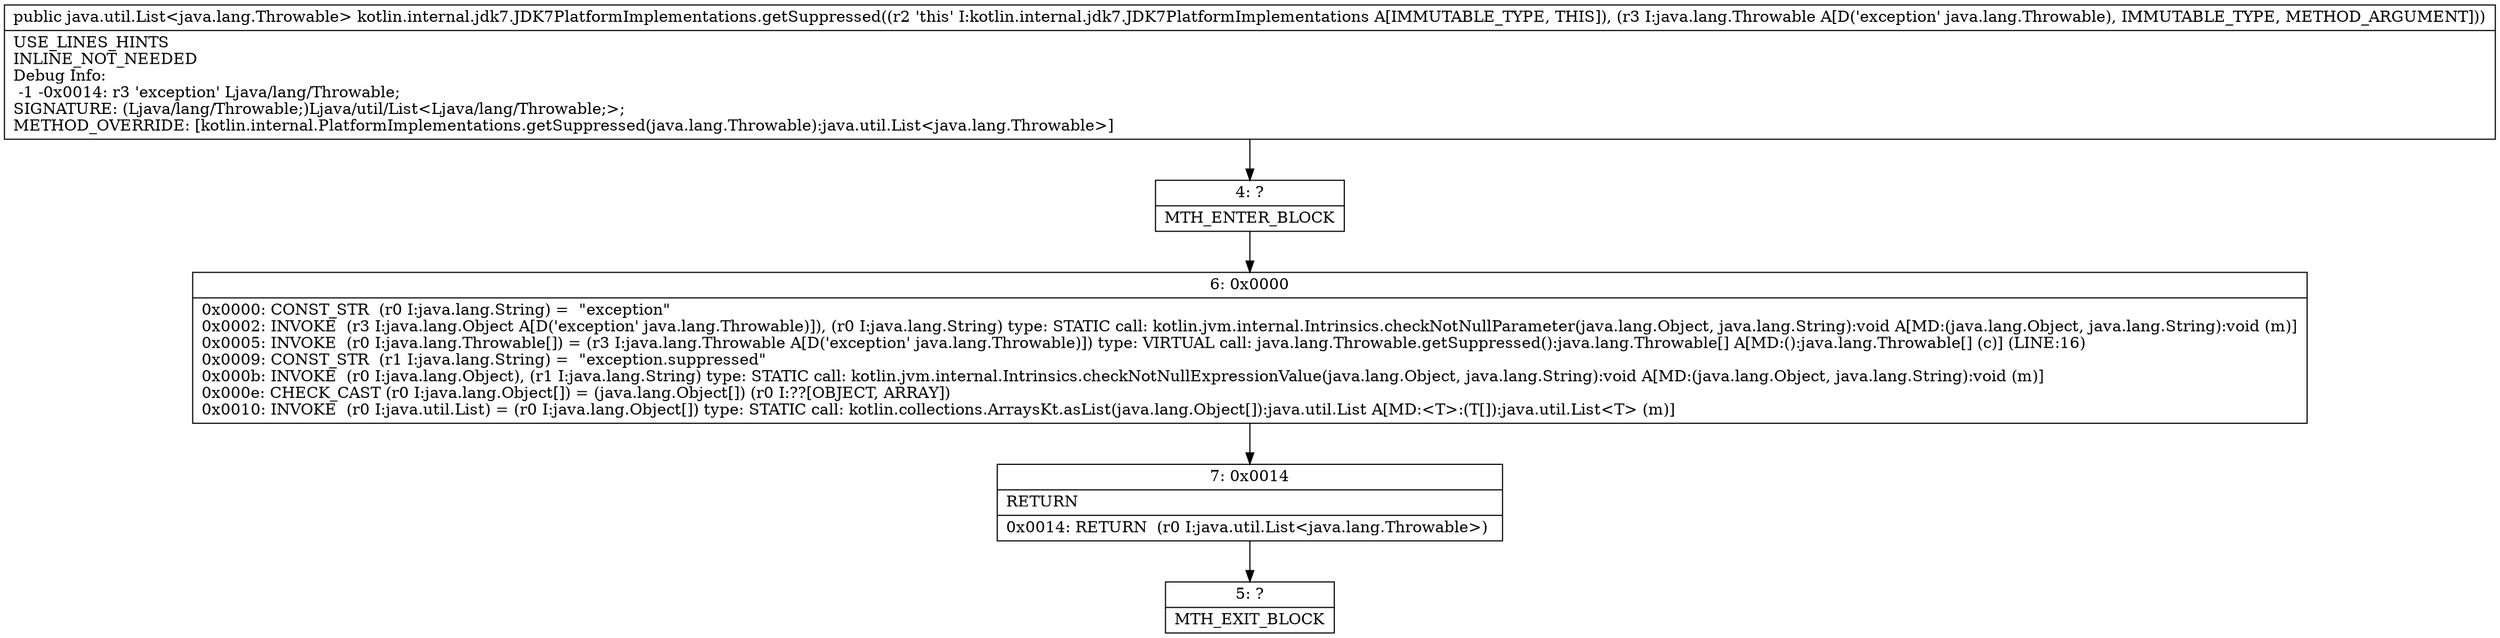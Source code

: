 digraph "CFG forkotlin.internal.jdk7.JDK7PlatformImplementations.getSuppressed(Ljava\/lang\/Throwable;)Ljava\/util\/List;" {
Node_4 [shape=record,label="{4\:\ ?|MTH_ENTER_BLOCK\l}"];
Node_6 [shape=record,label="{6\:\ 0x0000|0x0000: CONST_STR  (r0 I:java.lang.String) =  \"exception\" \l0x0002: INVOKE  (r3 I:java.lang.Object A[D('exception' java.lang.Throwable)]), (r0 I:java.lang.String) type: STATIC call: kotlin.jvm.internal.Intrinsics.checkNotNullParameter(java.lang.Object, java.lang.String):void A[MD:(java.lang.Object, java.lang.String):void (m)]\l0x0005: INVOKE  (r0 I:java.lang.Throwable[]) = (r3 I:java.lang.Throwable A[D('exception' java.lang.Throwable)]) type: VIRTUAL call: java.lang.Throwable.getSuppressed():java.lang.Throwable[] A[MD:():java.lang.Throwable[] (c)] (LINE:16)\l0x0009: CONST_STR  (r1 I:java.lang.String) =  \"exception.suppressed\" \l0x000b: INVOKE  (r0 I:java.lang.Object), (r1 I:java.lang.String) type: STATIC call: kotlin.jvm.internal.Intrinsics.checkNotNullExpressionValue(java.lang.Object, java.lang.String):void A[MD:(java.lang.Object, java.lang.String):void (m)]\l0x000e: CHECK_CAST (r0 I:java.lang.Object[]) = (java.lang.Object[]) (r0 I:??[OBJECT, ARRAY]) \l0x0010: INVOKE  (r0 I:java.util.List) = (r0 I:java.lang.Object[]) type: STATIC call: kotlin.collections.ArraysKt.asList(java.lang.Object[]):java.util.List A[MD:\<T\>:(T[]):java.util.List\<T\> (m)]\l}"];
Node_7 [shape=record,label="{7\:\ 0x0014|RETURN\l|0x0014: RETURN  (r0 I:java.util.List\<java.lang.Throwable\>) \l}"];
Node_5 [shape=record,label="{5\:\ ?|MTH_EXIT_BLOCK\l}"];
MethodNode[shape=record,label="{public java.util.List\<java.lang.Throwable\> kotlin.internal.jdk7.JDK7PlatformImplementations.getSuppressed((r2 'this' I:kotlin.internal.jdk7.JDK7PlatformImplementations A[IMMUTABLE_TYPE, THIS]), (r3 I:java.lang.Throwable A[D('exception' java.lang.Throwable), IMMUTABLE_TYPE, METHOD_ARGUMENT]))  | USE_LINES_HINTS\lINLINE_NOT_NEEDED\lDebug Info:\l  \-1 \-0x0014: r3 'exception' Ljava\/lang\/Throwable;\lSIGNATURE: (Ljava\/lang\/Throwable;)Ljava\/util\/List\<Ljava\/lang\/Throwable;\>;\lMETHOD_OVERRIDE: [kotlin.internal.PlatformImplementations.getSuppressed(java.lang.Throwable):java.util.List\<java.lang.Throwable\>]\l}"];
MethodNode -> Node_4;Node_4 -> Node_6;
Node_6 -> Node_7;
Node_7 -> Node_5;
}

